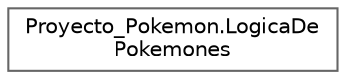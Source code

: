 digraph "Graphical Class Hierarchy"
{
 // INTERACTIVE_SVG=YES
 // LATEX_PDF_SIZE
  bgcolor="transparent";
  edge [fontname=Helvetica,fontsize=10,labelfontname=Helvetica,labelfontsize=10];
  node [fontname=Helvetica,fontsize=10,shape=box,height=0.2,width=0.4];
  rankdir="LR";
  Node0 [id="Node000000",label="Proyecto_Pokemon.LogicaDe\lPokemones",height=0.2,width=0.4,color="grey40", fillcolor="white", style="filled",URL="$classProyecto__Pokemon_1_1LogicaDePokemones.html",tooltip="clase que maneja la logica de los pokemones, tipos y habilidades en el sistema"];
}

